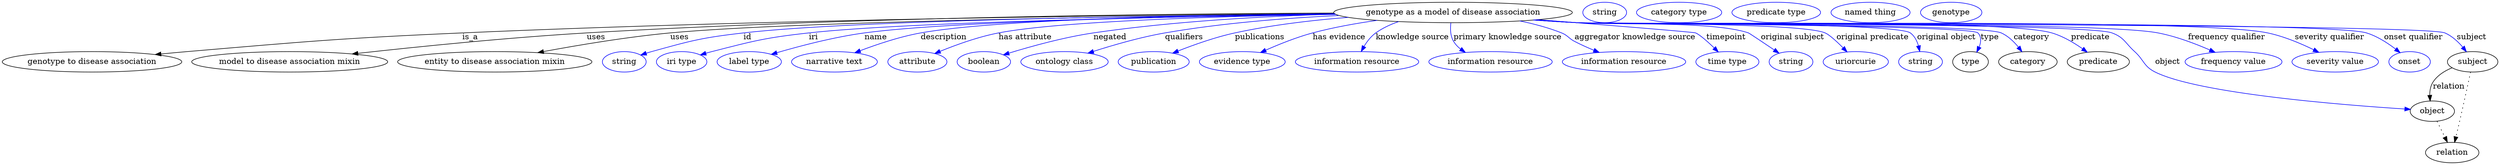 digraph {
	graph [bb="0,0,4389.1,283"];
	node [label="\N"];
	"genotype as a model of disease association"	[height=0.5,
		label="genotype as a model of disease association",
		pos="2550.9,265",
		width=5.8314];
	"genotype to disease association"	[height=0.5,
		pos="157.94,178",
		width=4.3871];
	"genotype as a model of disease association" -> "genotype to disease association"	[label=is_a,
		lp="823.94,221.5",
		pos="e,269.28,190.86 2342.1,263.03 2015.3,260.77 1362.8,253.35 809.94,229 594.09,219.49 540.22,214.28 324.94,196 310.17,194.75 294.68,\
193.32 279.33,191.84"];
	"model to disease association mixin"	[height=0.5,
		pos="505.94,178",
		width=4.7843];
	"genotype as a model of disease association" -> "model to disease association mixin"	[label=uses,
		lp="1045.4,221.5",
		pos="e,615.95,191.85 2341.2,263.97 2047.5,262.83 1497.1,256.72 1028.9,229 890.45,220.8 731.91,204.69 626.03,192.97"];
	"entity to disease association mixin"	[height=0.5,
		pos="866.94,178",
		width=4.7482];
	"genotype as a model of disease association" -> "entity to disease association mixin"	[label=uses,
		lp="1192.4,221.5",
		pos="e,942.76,194.2 2343.4,262.15 2016.4,258.65 1395.9,249.51 1175.9,229 1100.1,221.93 1014.6,207.61 952.85,196.1"];
	id	[color=blue,
		height=0.5,
		label=string,
		pos="1093.9,178",
		width=1.0652];
	"genotype as a model of disease association" -> id	[color=blue,
		label=id,
		lp="1312.9,221.5",
		pos="e,1122.9,190.01 2343,262.45 2042.2,259.46 1500.4,251.13 1305.9,229 1232.1,220.59 1213.6,215.79 1141.9,196 1138.8,195.14 1135.6,194.18 \
1132.4,193.17",
		style=solid];
	iri	[color=blue,
		height=0.5,
		label="iri type",
		pos="1194.9,178",
		width=1.2277];
	"genotype as a model of disease association" -> iri	[color=blue,
		label=iri,
		lp="1430.9,221.5",
		pos="e,1227.5,190.16 2345.1,261.45 2069.6,257.36 1595.5,247.83 1422.9,229 1344.3,220.41 1324.7,215.46 1247.9,196 1244.5,195.13 1241,194.16 \
1237.4,193.14",
		style=solid];
	name	[color=blue,
		height=0.5,
		label="label type",
		pos="1313.9,178",
		width=1.5707];
	"genotype as a model of disease association" -> name	[color=blue,
		label=name,
		lp="1535.9,221.5",
		pos="e,1352.6,191.18 2343.7,261.99 2088.5,258.65 1670,250.07 1515.9,229 1462.5,221.7 1402.8,205.92 1362.2,194.03",
		style=solid];
	description	[color=blue,
		height=0.5,
		label="narrative text",
		pos="1463.9,178",
		width=2.0943];
	"genotype as a model of disease association" -> description	[color=blue,
		label=description,
		lp="1655.4,221.5",
		pos="e,1499.5,193.95 2342,263.03 2109.6,260.74 1749.2,253.24 1614.9,229 1578.4,222.41 1538.7,208.97 1509.1,197.69",
		style=solid];
	"has attribute"	[color=blue,
		height=0.5,
		label=attribute,
		pos="1608.9,178",
		width=1.4443];
	"genotype as a model of disease association" -> "has attribute"	[color=blue,
		label="has attribute",
		lp="1797.9,221.5",
		pos="e,1639.5,192.73 2343.9,261.84 2145.3,258.52 1860.1,250.13 1750.9,229 1715.5,222.14 1676.9,208.11 1648.9,196.66",
		style=solid];
	negated	[color=blue,
		height=0.5,
		label=boolean,
		pos="1725.9,178",
		width=1.2999];
	"genotype as a model of disease association" -> negated	[color=blue,
		label=negated,
		lp="1946.9,221.5",
		pos="e,1760.2,190.33 2343.7,261.99 2219.6,258.44 2059.1,249.73 1917.9,229 1866.3,221.42 1808.6,205.31 1770,193.41",
		style=solid];
	qualifiers	[color=blue,
		height=0.5,
		label="ontology class",
		pos="1866.9,178",
		width=2.1304];
	"genotype as a model of disease association" -> qualifiers	[color=blue,
		label=qualifiers,
		lp="2077.4,221.5",
		pos="e,1908.2,193.28 2350.2,259.67 2256.6,255.22 2144,246.4 2043.9,229 2000.7,221.48 1952.8,207.6 1917.7,196.37",
		style=solid];
	publications	[color=blue,
		height=0.5,
		label=publication,
		pos="2023.9,178",
		width=1.7332];
	"genotype as a model of disease association" -> publications	[color=blue,
		label=publications,
		lp="2210.9,221.5",
		pos="e,2057.4,193.32 2366.4,256.39 2302.7,251.34 2231.2,242.94 2166.9,229 2132.4,221.52 2094.8,208.14 2066.8,197.11",
		style=solid];
	"has evidence"	[color=blue,
		height=0.5,
		label="evidence type",
		pos="2179.9,178",
		width=2.0943];
	"genotype as a model of disease association" -> "has evidence"	[color=blue,
		label="has evidence",
		lp="2350.4,221.5",
		pos="e,2211.8,194.37 2417.4,251.1 2380.3,245.89 2340.2,238.73 2303.9,229 2275.6,221.39 2244.9,209.08 2221.2,198.58",
		style=solid];
	"knowledge source"	[color=blue,
		height=0.5,
		label="information resource",
		pos="2381.9,178",
		width=3.015];
	"genotype as a model of disease association" -> "knowledge source"	[color=blue,
		label="knowledge source",
		lp="2479.4,221.5",
		pos="e,2389.3,196.24 2455.1,248.93 2440.9,244.04 2426.9,237.57 2414.9,229 2406.4,222.9 2399.5,213.84 2394.2,205.1",
		style=solid];
	"primary knowledge source"	[color=blue,
		height=0.5,
		label="information resource",
		pos="2616.9,178",
		width=3.015];
	"genotype as a model of disease association" -> "primary knowledge source"	[color=blue,
		label="primary knowledge source",
		lp="2646.9,221.5",
		pos="e,2572.6,194.65 2547.1,246.59 2545.9,236.37 2546.1,223.63 2551.9,214 2555.1,208.82 2559.3,204.35 2564.1,200.52",
		style=solid];
	"aggregator knowledge source"	[color=blue,
		height=0.5,
		label="information resource",
		pos="2851.9,178",
		width=3.015];
	"genotype as a model of disease association" -> "aggregator knowledge source"	[color=blue,
		label="aggregator knowledge source",
		lp="2871.4,221.5",
		pos="e,2808.3,194.64 2668.4,250.05 2693.2,245.02 2718.8,238.21 2741.9,229 2753.3,224.48 2754.1,219.64 2764.9,214 2775.7,208.42 2787.5,\
203.13 2798.8,198.44",
		style=solid];
	timepoint	[color=blue,
		height=0.5,
		label="time type",
		pos="3033.9,178",
		width=1.5346];
	"genotype as a model of disease association" -> timepoint	[color=blue,
		label=timepoint,
		lp="3031.9,221.5",
		pos="e,3018,195.38 2700.2,252.31 2822,242.69 2974.7,230.41 2977.9,229 2985.4,225.82 2998.7,214.01 3010.5,202.67",
		style=solid];
	"original subject"	[color=blue,
		height=0.5,
		label=string,
		pos="3145.9,178",
		width=1.0652];
	"genotype as a model of disease association" -> "original subject"	[color=blue,
		label="original subject",
		lp="3148.9,221.5",
		pos="e,3124.8,193.27 2698.5,252.19 2722.3,250.38 2746.8,248.59 2769.9,247 2836.8,242.41 3007.4,250.32 3070.9,229 3072.3,228.55 3096,212.71 \
3116.4,198.97",
		style=solid];
	"original predicate"	[color=blue,
		height=0.5,
		label=uriorcurie,
		pos="3259.9,178",
		width=1.5887];
	"genotype as a model of disease association" -> "original predicate"	[color=blue,
		label="original predicate",
		lp="3289.4,221.5",
		pos="e,3244.6,195.46 2696.1,251.99 2720.7,250.16 2746,248.42 2769.9,247 2818.3,244.12 3161.2,247.62 3205.9,229 3213.2,225.96 3226.1,214.16 \
3237.5,202.78",
		style=solid];
	"original object"	[color=blue,
		height=0.5,
		label=string,
		pos="3373.9,178",
		width=1.0652];
	"genotype as a model of disease association" -> "original object"	[color=blue,
		label="original object",
		lp="3419.4,221.5",
		pos="e,3372.6,196.31 2694.9,251.86 2719.9,250.03 2745.7,248.31 2769.9,247 2802.5,245.24 3329.6,248.14 3355.9,229 3363.3,223.62 3367.7,\
214.91 3370.3,206.25",
		style=solid];
	type	[height=0.5,
		pos="3461.9,178",
		width=0.86659];
	"genotype as a model of disease association" -> type	[color=blue,
		label=type,
		lp="3495.9,221.5",
		pos="e,3472.9,194.96 2694,251.82 2719.3,249.97 2745.4,248.27 2769.9,247 2789.5,245.99 3461.3,243.03 3474.9,229 3481.4,222.4 3480.5,213.03 \
3477.2,204.19",
		style=solid];
	category	[height=0.5,
		pos="3562.9,178",
		width=1.4263];
	"genotype as a model of disease association" -> category	[color=blue,
		label=category,
		lp="3569.4,221.5",
		pos="e,3552.5,195.81 2694,251.79 2719.3,249.95 2745.4,248.25 2769.9,247 2811.3,244.9 3478.1,245.91 3515.9,229 3528,223.61 3538.4,213.5 \
3546.4,203.78",
		style=solid];
	predicate	[height=0.5,
		pos="3686.9,178",
		width=1.5165];
	"genotype as a model of disease association" -> predicate	[color=blue,
		label=predicate,
		lp="3672.9,221.5",
		pos="e,3667.5,194.98 2693.7,251.76 2719.1,249.91 2745.3,248.22 2769.9,247 2862.6,242.41 3515.9,255.05 3604.9,229 3624.5,223.29 3644,211.66 \
3659.1,201.05",
		style=solid];
	object	[height=0.5,
		pos="4273.9,91",
		width=1.0832];
	"genotype as a model of disease association" -> object	[color=blue,
		label=object,
		lp="3808.9,178",
		pos="e,4235.2,94.237 2693.1,251.75 2718.7,249.89 2745.1,248.2 2769.9,247 2822.2,244.48 3661.9,247.15 3710.9,229 3732.6,221 3733.9,211.5 \
3750.9,196 3767.7,180.78 3766.7,170.09 3786.9,160 3863.3,121.97 4117.2,101.88 4224.9,94.891",
		style=solid];
	"frequency qualifier"	[color=blue,
		height=0.5,
		label="frequency value",
		pos="3924.9,178",
		width=2.3651];
	"genotype as a model of disease association" -> "frequency qualifier"	[color=blue,
		label="frequency qualifier",
		lp="3912.9,221.5",
		pos="e,3892.5,194.78 2693.1,251.72 2718.7,249.87 2745.1,248.18 2769.9,247 2883.4,241.6 3680.4,250.29 3791.9,229 3823.5,222.97 3857.4,\
210.12 3883.1,198.96",
		style=solid];
	"severity qualifier"	[color=blue,
		height=0.5,
		label="severity value",
		pos="4103.9,178",
		width=2.1123];
	"genotype as a model of disease association" -> "severity qualifier"	[color=blue,
		label="severity qualifier",
		lp="4093.9,221.5",
		pos="e,4075.1,194.8 2692.5,251.7 2718.3,249.84 2744.9,248.16 2769.9,247 2904.8,240.77 3852.8,256.66 3984.9,229 4013.3,223.07 4043.3,210.39 \
4066.1,199.28",
		style=solid];
	"onset qualifier"	[color=blue,
		height=0.5,
		label=onset,
		pos="4233.9,178",
		width=1.011];
	"genotype as a model of disease association" -> "onset qualifier"	[color=blue,
		label="onset qualifier",
		lp="4241.4,221.5",
		pos="e,4217.3,194.29 2692.5,251.67 2718.3,249.81 2744.9,248.13 2769.9,247 2847,243.51 4085.2,251.84 4158.9,229 4177.4,223.28 4195.5,211.46 \
4209.3,200.75",
		style=solid];
	subject	[height=0.5,
		pos="4344.9,178",
		width=1.2277];
	"genotype as a model of disease association" -> subject	[color=blue,
		label=subject,
		lp="4343.9,221.5",
		pos="e,4334.2,195.87 2692.2,251.66 2718.1,249.8 2744.8,248.12 2769.9,247 2812.3,245.11 4258,245.86 4296.9,229 4309.2,223.69 4319.8,213.6 \
4328,203.86",
		style=solid];
	association_type	[color=blue,
		height=0.5,
		label=string,
		pos="2816.9,265",
		width=1.0652];
	association_category	[color=blue,
		height=0.5,
		label="category type",
		pos="2947.9,265",
		width=2.0762];
	"genotype to disease association_predicate"	[color=blue,
		height=0.5,
		label="predicate type",
		pos="3118.9,265",
		width=2.1665];
	relation	[height=0.5,
		pos="4308.9,18",
		width=1.2999];
	object -> relation	[pos="e,4300.5,36.198 4282.2,73.174 4286.3,64.896 4291.3,54.723 4295.9,45.438",
		style=dotted];
	"genotype to disease association_object"	[color=blue,
		height=0.5,
		label="named thing",
		pos="3284.9,265",
		width=1.9318];
	subject -> object	[label=relation,
		lp="4302.9,134.5",
		pos="e,4270.1,109.01 4308.6,167.42 4295.7,162.12 4282.6,154.06 4274.9,142 4270.7,135.26 4269.3,126.93 4269.4,119.01"];
	subject -> relation	[pos="e,4313.1,36.005 4341.3,160.05 4336.8,139.44 4329,103.63 4321.9,73 4319.9,64.183 4317.6,54.574 4315.5,45.938",
		style=dotted];
	"genotype as a model of disease association_subject"	[color=blue,
		height=0.5,
		label=genotype,
		pos="3425.9,265",
		width=1.4985];
}

